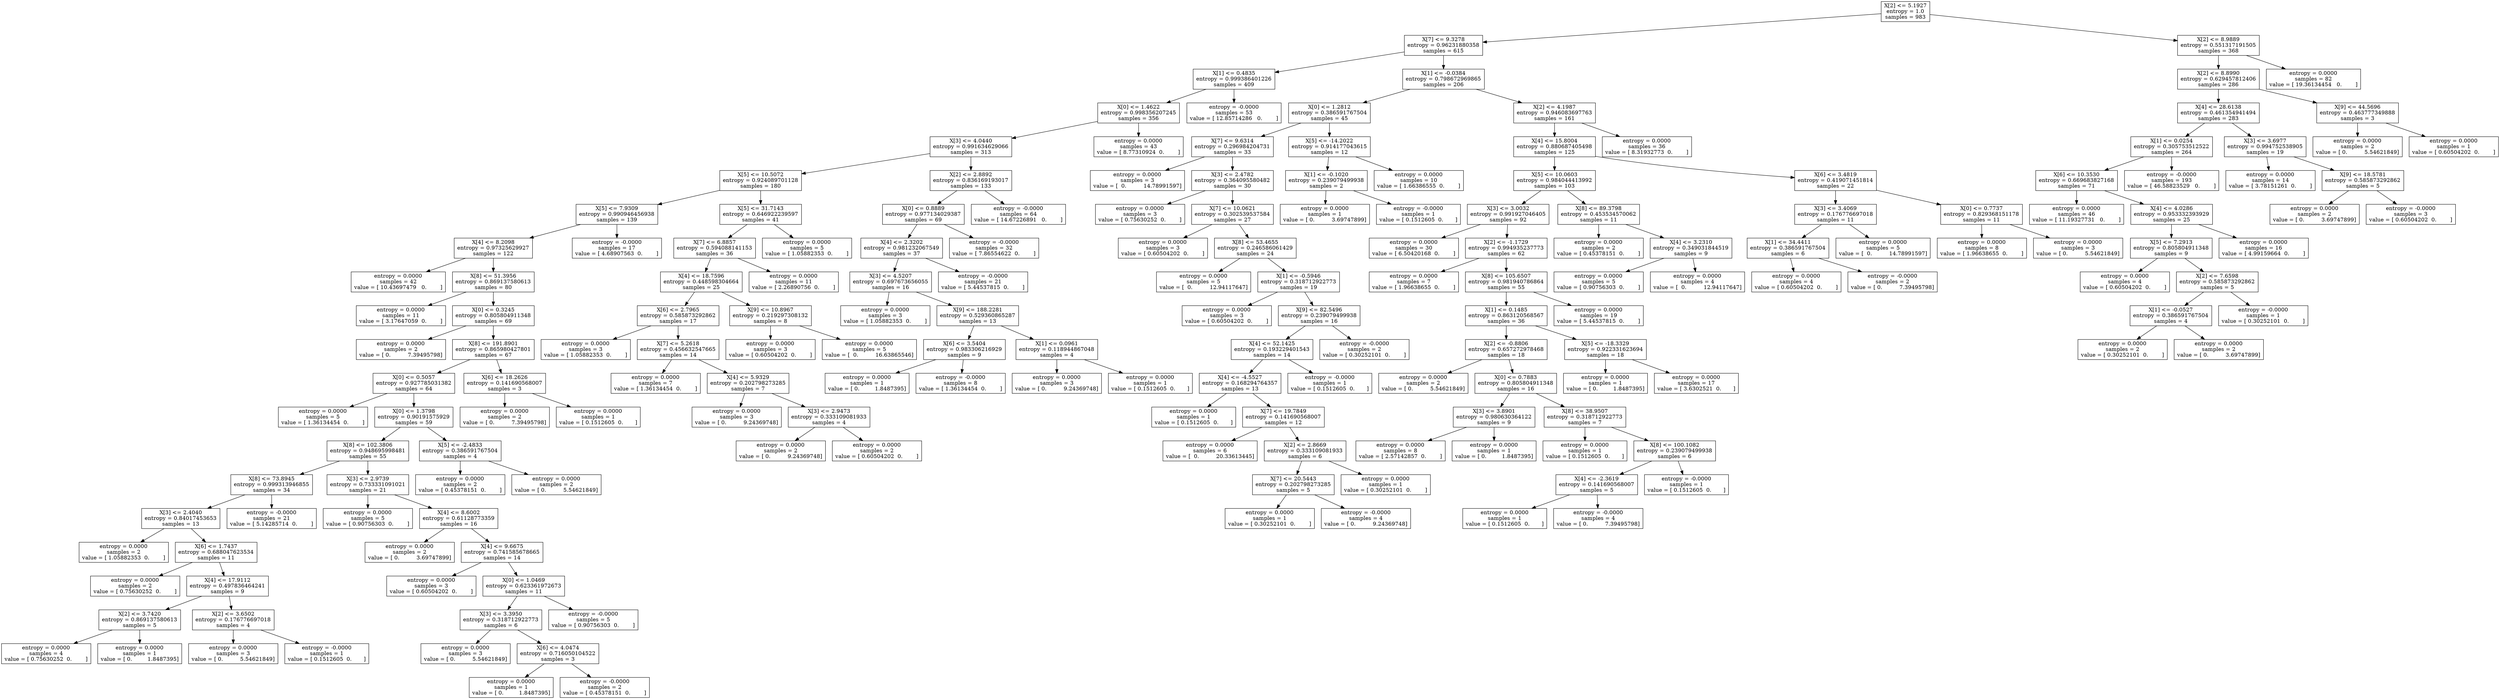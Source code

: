 digraph Tree {
0 [label="X[2] <= 5.1927\nentropy = 1.0\nsamples = 983", shape="box"] ;
1 [label="X[7] <= 9.3278\nentropy = 0.96231880358\nsamples = 615", shape="box"] ;
0 -> 1 ;
2 [label="X[1] <= 0.4835\nentropy = 0.999386401226\nsamples = 409", shape="box"] ;
1 -> 2 ;
3 [label="X[0] <= 1.4622\nentropy = 0.998356207245\nsamples = 356", shape="box"] ;
2 -> 3 ;
4 [label="X[3] <= 4.0440\nentropy = 0.991634629066\nsamples = 313", shape="box"] ;
3 -> 4 ;
5 [label="X[5] <= 10.5072\nentropy = 0.924089701128\nsamples = 180", shape="box"] ;
4 -> 5 ;
6 [label="X[5] <= 7.9309\nentropy = 0.990946456938\nsamples = 139", shape="box"] ;
5 -> 6 ;
7 [label="X[4] <= 8.2098\nentropy = 0.97325629927\nsamples = 122", shape="box"] ;
6 -> 7 ;
8 [label="entropy = 0.0000\nsamples = 42\nvalue = [ 10.43697479   0.        ]", shape="box"] ;
7 -> 8 ;
9 [label="X[8] <= 51.3956\nentropy = 0.869137580613\nsamples = 80", shape="box"] ;
7 -> 9 ;
10 [label="entropy = 0.0000\nsamples = 11\nvalue = [ 3.17647059  0.        ]", shape="box"] ;
9 -> 10 ;
11 [label="X[0] <= 0.3245\nentropy = 0.805804911348\nsamples = 69", shape="box"] ;
9 -> 11 ;
12 [label="entropy = 0.0000\nsamples = 2\nvalue = [ 0.          7.39495798]", shape="box"] ;
11 -> 12 ;
13 [label="X[8] <= 191.8901\nentropy = 0.865980427801\nsamples = 67", shape="box"] ;
11 -> 13 ;
14 [label="X[0] <= 0.5057\nentropy = 0.927785031382\nsamples = 64", shape="box"] ;
13 -> 14 ;
15 [label="entropy = 0.0000\nsamples = 5\nvalue = [ 1.36134454  0.        ]", shape="box"] ;
14 -> 15 ;
16 [label="X[0] <= 1.3798\nentropy = 0.90191575929\nsamples = 59", shape="box"] ;
14 -> 16 ;
17 [label="X[8] <= 102.3806\nentropy = 0.948695998481\nsamples = 55", shape="box"] ;
16 -> 17 ;
18 [label="X[8] <= 73.8945\nentropy = 0.999313946855\nsamples = 34", shape="box"] ;
17 -> 18 ;
19 [label="X[3] <= 2.4040\nentropy = 0.84017453653\nsamples = 13", shape="box"] ;
18 -> 19 ;
20 [label="entropy = 0.0000\nsamples = 2\nvalue = [ 1.05882353  0.        ]", shape="box"] ;
19 -> 20 ;
21 [label="X[6] <= 1.7437\nentropy = 0.688047623534\nsamples = 11", shape="box"] ;
19 -> 21 ;
22 [label="entropy = 0.0000\nsamples = 2\nvalue = [ 0.75630252  0.        ]", shape="box"] ;
21 -> 22 ;
23 [label="X[4] <= 17.9112\nentropy = 0.497836464241\nsamples = 9", shape="box"] ;
21 -> 23 ;
24 [label="X[2] <= 3.7420\nentropy = 0.869137580613\nsamples = 5", shape="box"] ;
23 -> 24 ;
25 [label="entropy = 0.0000\nsamples = 4\nvalue = [ 0.75630252  0.        ]", shape="box"] ;
24 -> 25 ;
26 [label="entropy = 0.0000\nsamples = 1\nvalue = [ 0.         1.8487395]", shape="box"] ;
24 -> 26 ;
27 [label="X[2] <= 3.6502\nentropy = 0.176776697018\nsamples = 4", shape="box"] ;
23 -> 27 ;
28 [label="entropy = 0.0000\nsamples = 3\nvalue = [ 0.          5.54621849]", shape="box"] ;
27 -> 28 ;
29 [label="entropy = -0.0000\nsamples = 1\nvalue = [ 0.1512605  0.       ]", shape="box"] ;
27 -> 29 ;
30 [label="entropy = -0.0000\nsamples = 21\nvalue = [ 5.14285714  0.        ]", shape="box"] ;
18 -> 30 ;
31 [label="X[3] <= 2.9739\nentropy = 0.733331091021\nsamples = 21", shape="box"] ;
17 -> 31 ;
32 [label="entropy = 0.0000\nsamples = 5\nvalue = [ 0.90756303  0.        ]", shape="box"] ;
31 -> 32 ;
33 [label="X[4] <= 8.6002\nentropy = 0.61128773359\nsamples = 16", shape="box"] ;
31 -> 33 ;
34 [label="entropy = 0.0000\nsamples = 2\nvalue = [ 0.          3.69747899]", shape="box"] ;
33 -> 34 ;
35 [label="X[4] <= 9.6675\nentropy = 0.741585678665\nsamples = 14", shape="box"] ;
33 -> 35 ;
36 [label="entropy = 0.0000\nsamples = 3\nvalue = [ 0.60504202  0.        ]", shape="box"] ;
35 -> 36 ;
37 [label="X[0] <= 1.0469\nentropy = 0.623361972673\nsamples = 11", shape="box"] ;
35 -> 37 ;
38 [label="X[3] <= 3.3950\nentropy = 0.318712922773\nsamples = 6", shape="box"] ;
37 -> 38 ;
39 [label="entropy = 0.0000\nsamples = 3\nvalue = [ 0.          5.54621849]", shape="box"] ;
38 -> 39 ;
40 [label="X[6] <= 4.0474\nentropy = 0.716050104522\nsamples = 3", shape="box"] ;
38 -> 40 ;
41 [label="entropy = 0.0000\nsamples = 1\nvalue = [ 0.         1.8487395]", shape="box"] ;
40 -> 41 ;
42 [label="entropy = -0.0000\nsamples = 2\nvalue = [ 0.45378151  0.        ]", shape="box"] ;
40 -> 42 ;
43 [label="entropy = -0.0000\nsamples = 5\nvalue = [ 0.90756303  0.        ]", shape="box"] ;
37 -> 43 ;
44 [label="X[5] <= -2.4833\nentropy = 0.386591767504\nsamples = 4", shape="box"] ;
16 -> 44 ;
45 [label="entropy = 0.0000\nsamples = 2\nvalue = [ 0.45378151  0.        ]", shape="box"] ;
44 -> 45 ;
46 [label="entropy = 0.0000\nsamples = 2\nvalue = [ 0.          5.54621849]", shape="box"] ;
44 -> 46 ;
47 [label="X[6] <= 18.2626\nentropy = 0.141690568007\nsamples = 3", shape="box"] ;
13 -> 47 ;
48 [label="entropy = 0.0000\nsamples = 2\nvalue = [ 0.          7.39495798]", shape="box"] ;
47 -> 48 ;
49 [label="entropy = 0.0000\nsamples = 1\nvalue = [ 0.1512605  0.       ]", shape="box"] ;
47 -> 49 ;
50 [label="entropy = -0.0000\nsamples = 17\nvalue = [ 4.68907563  0.        ]", shape="box"] ;
6 -> 50 ;
51 [label="X[5] <= 31.7143\nentropy = 0.646922239597\nsamples = 41", shape="box"] ;
5 -> 51 ;
52 [label="X[7] <= 6.8857\nentropy = 0.594088141153\nsamples = 36", shape="box"] ;
51 -> 52 ;
53 [label="X[4] <= 18.7596\nentropy = 0.448598304664\nsamples = 25", shape="box"] ;
52 -> 53 ;
54 [label="X[6] <= 2.7965\nentropy = 0.585873292862\nsamples = 17", shape="box"] ;
53 -> 54 ;
55 [label="entropy = 0.0000\nsamples = 3\nvalue = [ 1.05882353  0.        ]", shape="box"] ;
54 -> 55 ;
56 [label="X[7] <= 5.2618\nentropy = 0.456632547665\nsamples = 14", shape="box"] ;
54 -> 56 ;
57 [label="entropy = 0.0000\nsamples = 7\nvalue = [ 1.36134454  0.        ]", shape="box"] ;
56 -> 57 ;
58 [label="X[4] <= 5.9329\nentropy = 0.202798273285\nsamples = 7", shape="box"] ;
56 -> 58 ;
59 [label="entropy = 0.0000\nsamples = 3\nvalue = [ 0.          9.24369748]", shape="box"] ;
58 -> 59 ;
60 [label="X[3] <= 2.9473\nentropy = 0.333109081933\nsamples = 4", shape="box"] ;
58 -> 60 ;
61 [label="entropy = 0.0000\nsamples = 2\nvalue = [ 0.          9.24369748]", shape="box"] ;
60 -> 61 ;
62 [label="entropy = 0.0000\nsamples = 2\nvalue = [ 0.60504202  0.        ]", shape="box"] ;
60 -> 62 ;
63 [label="X[9] <= 10.8967\nentropy = 0.219297308132\nsamples = 8", shape="box"] ;
53 -> 63 ;
64 [label="entropy = 0.0000\nsamples = 3\nvalue = [ 0.60504202  0.        ]", shape="box"] ;
63 -> 64 ;
65 [label="entropy = 0.0000\nsamples = 5\nvalue = [  0.          16.63865546]", shape="box"] ;
63 -> 65 ;
66 [label="entropy = 0.0000\nsamples = 11\nvalue = [ 2.26890756  0.        ]", shape="box"] ;
52 -> 66 ;
67 [label="entropy = 0.0000\nsamples = 5\nvalue = [ 1.05882353  0.        ]", shape="box"] ;
51 -> 67 ;
68 [label="X[2] <= 2.8892\nentropy = 0.836169193017\nsamples = 133", shape="box"] ;
4 -> 68 ;
69 [label="X[0] <= 0.8889\nentropy = 0.977134029387\nsamples = 69", shape="box"] ;
68 -> 69 ;
70 [label="X[4] <= 2.3202\nentropy = 0.981232067549\nsamples = 37", shape="box"] ;
69 -> 70 ;
71 [label="X[3] <= 4.5207\nentropy = 0.697673656055\nsamples = 16", shape="box"] ;
70 -> 71 ;
72 [label="entropy = 0.0000\nsamples = 3\nvalue = [ 1.05882353  0.        ]", shape="box"] ;
71 -> 72 ;
73 [label="X[9] <= 188.2281\nentropy = 0.529360865287\nsamples = 13", shape="box"] ;
71 -> 73 ;
74 [label="X[6] <= 3.5404\nentropy = 0.983306216929\nsamples = 9", shape="box"] ;
73 -> 74 ;
75 [label="entropy = 0.0000\nsamples = 1\nvalue = [ 0.         1.8487395]", shape="box"] ;
74 -> 75 ;
76 [label="entropy = -0.0000\nsamples = 8\nvalue = [ 1.36134454  0.        ]", shape="box"] ;
74 -> 76 ;
77 [label="X[1] <= 0.0961\nentropy = 0.118944867048\nsamples = 4", shape="box"] ;
73 -> 77 ;
78 [label="entropy = 0.0000\nsamples = 3\nvalue = [ 0.          9.24369748]", shape="box"] ;
77 -> 78 ;
79 [label="entropy = 0.0000\nsamples = 1\nvalue = [ 0.1512605  0.       ]", shape="box"] ;
77 -> 79 ;
80 [label="entropy = -0.0000\nsamples = 21\nvalue = [ 5.44537815  0.        ]", shape="box"] ;
70 -> 80 ;
81 [label="entropy = -0.0000\nsamples = 32\nvalue = [ 7.86554622  0.        ]", shape="box"] ;
69 -> 81 ;
82 [label="entropy = -0.0000\nsamples = 64\nvalue = [ 14.67226891   0.        ]", shape="box"] ;
68 -> 82 ;
83 [label="entropy = 0.0000\nsamples = 43\nvalue = [ 8.77310924  0.        ]", shape="box"] ;
3 -> 83 ;
84 [label="entropy = -0.0000\nsamples = 53\nvalue = [ 12.85714286   0.        ]", shape="box"] ;
2 -> 84 ;
85 [label="X[1] <= -0.0384\nentropy = 0.798672969865\nsamples = 206", shape="box"] ;
1 -> 85 ;
86 [label="X[0] <= 1.2812\nentropy = 0.386591767504\nsamples = 45", shape="box"] ;
85 -> 86 ;
87 [label="X[7] <= 9.6314\nentropy = 0.296984204731\nsamples = 33", shape="box"] ;
86 -> 87 ;
88 [label="entropy = 0.0000\nsamples = 3\nvalue = [  0.          14.78991597]", shape="box"] ;
87 -> 88 ;
89 [label="X[3] <= 2.4782\nentropy = 0.364095580482\nsamples = 30", shape="box"] ;
87 -> 89 ;
90 [label="entropy = 0.0000\nsamples = 3\nvalue = [ 0.75630252  0.        ]", shape="box"] ;
89 -> 90 ;
91 [label="X[7] <= 10.0621\nentropy = 0.302539537584\nsamples = 27", shape="box"] ;
89 -> 91 ;
92 [label="entropy = 0.0000\nsamples = 3\nvalue = [ 0.60504202  0.        ]", shape="box"] ;
91 -> 92 ;
93 [label="X[8] <= 53.4655\nentropy = 0.246586061429\nsamples = 24", shape="box"] ;
91 -> 93 ;
94 [label="entropy = 0.0000\nsamples = 5\nvalue = [  0.          12.94117647]", shape="box"] ;
93 -> 94 ;
95 [label="X[1] <= -0.5946\nentropy = 0.318712922773\nsamples = 19", shape="box"] ;
93 -> 95 ;
96 [label="entropy = 0.0000\nsamples = 3\nvalue = [ 0.60504202  0.        ]", shape="box"] ;
95 -> 96 ;
97 [label="X[9] <= 82.5496\nentropy = 0.239079499938\nsamples = 16", shape="box"] ;
95 -> 97 ;
98 [label="X[4] <= 52.1425\nentropy = 0.193229401543\nsamples = 14", shape="box"] ;
97 -> 98 ;
99 [label="X[4] <= -4.5527\nentropy = 0.168294764357\nsamples = 13", shape="box"] ;
98 -> 99 ;
100 [label="entropy = 0.0000\nsamples = 1\nvalue = [ 0.1512605  0.       ]", shape="box"] ;
99 -> 100 ;
101 [label="X[7] <= 19.7849\nentropy = 0.141690568007\nsamples = 12", shape="box"] ;
99 -> 101 ;
102 [label="entropy = 0.0000\nsamples = 6\nvalue = [  0.          20.33613445]", shape="box"] ;
101 -> 102 ;
103 [label="X[2] <= 2.8669\nentropy = 0.333109081933\nsamples = 6", shape="box"] ;
101 -> 103 ;
104 [label="X[7] <= 20.5443\nentropy = 0.202798273285\nsamples = 5", shape="box"] ;
103 -> 104 ;
105 [label="entropy = 0.0000\nsamples = 1\nvalue = [ 0.30252101  0.        ]", shape="box"] ;
104 -> 105 ;
106 [label="entropy = -0.0000\nsamples = 4\nvalue = [ 0.          9.24369748]", shape="box"] ;
104 -> 106 ;
107 [label="entropy = 0.0000\nsamples = 1\nvalue = [ 0.30252101  0.        ]", shape="box"] ;
103 -> 107 ;
108 [label="entropy = -0.0000\nsamples = 1\nvalue = [ 0.1512605  0.       ]", shape="box"] ;
98 -> 108 ;
109 [label="entropy = -0.0000\nsamples = 2\nvalue = [ 0.30252101  0.        ]", shape="box"] ;
97 -> 109 ;
110 [label="X[5] <= -14.2022\nentropy = 0.914177043615\nsamples = 12", shape="box"] ;
86 -> 110 ;
111 [label="X[1] <= -0.1020\nentropy = 0.239079499938\nsamples = 2", shape="box"] ;
110 -> 111 ;
112 [label="entropy = 0.0000\nsamples = 1\nvalue = [ 0.          3.69747899]", shape="box"] ;
111 -> 112 ;
113 [label="entropy = -0.0000\nsamples = 1\nvalue = [ 0.1512605  0.       ]", shape="box"] ;
111 -> 113 ;
114 [label="entropy = 0.0000\nsamples = 10\nvalue = [ 1.66386555  0.        ]", shape="box"] ;
110 -> 114 ;
115 [label="X[2] <= 4.1987\nentropy = 0.946083697763\nsamples = 161", shape="box"] ;
85 -> 115 ;
116 [label="X[4] <= 15.8004\nentropy = 0.880687405498\nsamples = 125", shape="box"] ;
115 -> 116 ;
117 [label="X[5] <= 10.0603\nentropy = 0.984044413992\nsamples = 103", shape="box"] ;
116 -> 117 ;
118 [label="X[3] <= 3.0032\nentropy = 0.991927046405\nsamples = 92", shape="box"] ;
117 -> 118 ;
119 [label="entropy = 0.0000\nsamples = 30\nvalue = [ 6.50420168  0.        ]", shape="box"] ;
118 -> 119 ;
120 [label="X[2] <= -1.1729\nentropy = 0.994935237773\nsamples = 62", shape="box"] ;
118 -> 120 ;
121 [label="entropy = 0.0000\nsamples = 7\nvalue = [ 1.96638655  0.        ]", shape="box"] ;
120 -> 121 ;
122 [label="X[8] <= 105.6507\nentropy = 0.981940786864\nsamples = 55", shape="box"] ;
120 -> 122 ;
123 [label="X[1] <= 0.1485\nentropy = 0.863120568567\nsamples = 36", shape="box"] ;
122 -> 123 ;
124 [label="X[2] <= -0.8806\nentropy = 0.657272978468\nsamples = 18", shape="box"] ;
123 -> 124 ;
125 [label="entropy = 0.0000\nsamples = 2\nvalue = [ 0.          5.54621849]", shape="box"] ;
124 -> 125 ;
126 [label="X[0] <= 0.7883\nentropy = 0.805804911348\nsamples = 16", shape="box"] ;
124 -> 126 ;
127 [label="X[3] <= 3.8901\nentropy = 0.980630364122\nsamples = 9", shape="box"] ;
126 -> 127 ;
128 [label="entropy = 0.0000\nsamples = 8\nvalue = [ 2.57142857  0.        ]", shape="box"] ;
127 -> 128 ;
129 [label="entropy = 0.0000\nsamples = 1\nvalue = [ 0.         1.8487395]", shape="box"] ;
127 -> 129 ;
130 [label="X[8] <= 38.9507\nentropy = 0.318712922773\nsamples = 7", shape="box"] ;
126 -> 130 ;
131 [label="entropy = 0.0000\nsamples = 1\nvalue = [ 0.1512605  0.       ]", shape="box"] ;
130 -> 131 ;
132 [label="X[8] <= 100.1082\nentropy = 0.239079499938\nsamples = 6", shape="box"] ;
130 -> 132 ;
133 [label="X[4] <= -2.3619\nentropy = 0.141690568007\nsamples = 5", shape="box"] ;
132 -> 133 ;
134 [label="entropy = 0.0000\nsamples = 1\nvalue = [ 0.1512605  0.       ]", shape="box"] ;
133 -> 134 ;
135 [label="entropy = -0.0000\nsamples = 4\nvalue = [ 0.          7.39495798]", shape="box"] ;
133 -> 135 ;
136 [label="entropy = -0.0000\nsamples = 1\nvalue = [ 0.1512605  0.       ]", shape="box"] ;
132 -> 136 ;
137 [label="X[5] <= -18.3329\nentropy = 0.922331623694\nsamples = 18", shape="box"] ;
123 -> 137 ;
138 [label="entropy = 0.0000\nsamples = 1\nvalue = [ 0.         1.8487395]", shape="box"] ;
137 -> 138 ;
139 [label="entropy = 0.0000\nsamples = 17\nvalue = [ 3.6302521  0.       ]", shape="box"] ;
137 -> 139 ;
140 [label="entropy = 0.0000\nsamples = 19\nvalue = [ 5.44537815  0.        ]", shape="box"] ;
122 -> 140 ;
141 [label="X[8] <= 89.3798\nentropy = 0.453534570062\nsamples = 11", shape="box"] ;
117 -> 141 ;
142 [label="entropy = 0.0000\nsamples = 2\nvalue = [ 0.45378151  0.        ]", shape="box"] ;
141 -> 142 ;
143 [label="X[4] <= 3.2310\nentropy = 0.349031844519\nsamples = 9", shape="box"] ;
141 -> 143 ;
144 [label="entropy = 0.0000\nsamples = 5\nvalue = [ 0.90756303  0.        ]", shape="box"] ;
143 -> 144 ;
145 [label="entropy = 0.0000\nsamples = 4\nvalue = [  0.          12.94117647]", shape="box"] ;
143 -> 145 ;
146 [label="X[6] <= 3.4819\nentropy = 0.419071451814\nsamples = 22", shape="box"] ;
116 -> 146 ;
147 [label="X[3] <= 3.4069\nentropy = 0.176776697018\nsamples = 11", shape="box"] ;
146 -> 147 ;
148 [label="X[1] <= 34.4411\nentropy = 0.386591767504\nsamples = 6", shape="box"] ;
147 -> 148 ;
149 [label="entropy = 0.0000\nsamples = 4\nvalue = [ 0.60504202  0.        ]", shape="box"] ;
148 -> 149 ;
150 [label="entropy = -0.0000\nsamples = 2\nvalue = [ 0.          7.39495798]", shape="box"] ;
148 -> 150 ;
151 [label="entropy = 0.0000\nsamples = 5\nvalue = [  0.          14.78991597]", shape="box"] ;
147 -> 151 ;
152 [label="X[0] <= 0.7737\nentropy = 0.829368151178\nsamples = 11", shape="box"] ;
146 -> 152 ;
153 [label="entropy = 0.0000\nsamples = 8\nvalue = [ 1.96638655  0.        ]", shape="box"] ;
152 -> 153 ;
154 [label="entropy = 0.0000\nsamples = 3\nvalue = [ 0.          5.54621849]", shape="box"] ;
152 -> 154 ;
155 [label="entropy = 0.0000\nsamples = 36\nvalue = [ 8.31932773  0.        ]", shape="box"] ;
115 -> 155 ;
156 [label="X[2] <= 8.9889\nentropy = 0.551317191505\nsamples = 368", shape="box"] ;
0 -> 156 ;
157 [label="X[2] <= 8.8990\nentropy = 0.629457812406\nsamples = 286", shape="box"] ;
156 -> 157 ;
158 [label="X[4] <= 28.6138\nentropy = 0.461354941494\nsamples = 283", shape="box"] ;
157 -> 158 ;
159 [label="X[1] <= 0.0254\nentropy = 0.305753512522\nsamples = 264", shape="box"] ;
158 -> 159 ;
160 [label="X[6] <= 10.3530\nentropy = 0.669683827168\nsamples = 71", shape="box"] ;
159 -> 160 ;
161 [label="entropy = 0.0000\nsamples = 46\nvalue = [ 11.19327731   0.        ]", shape="box"] ;
160 -> 161 ;
162 [label="X[4] <= 4.0286\nentropy = 0.953332393929\nsamples = 25", shape="box"] ;
160 -> 162 ;
163 [label="X[5] <= 7.2913\nentropy = 0.805804911348\nsamples = 9", shape="box"] ;
162 -> 163 ;
164 [label="entropy = 0.0000\nsamples = 4\nvalue = [ 0.60504202  0.        ]", shape="box"] ;
163 -> 164 ;
165 [label="X[2] <= 7.6598\nentropy = 0.585873292862\nsamples = 5", shape="box"] ;
163 -> 165 ;
166 [label="X[1] <= -0.0527\nentropy = 0.386591767504\nsamples = 4", shape="box"] ;
165 -> 166 ;
167 [label="entropy = 0.0000\nsamples = 2\nvalue = [ 0.30252101  0.        ]", shape="box"] ;
166 -> 167 ;
168 [label="entropy = 0.0000\nsamples = 2\nvalue = [ 0.          3.69747899]", shape="box"] ;
166 -> 168 ;
169 [label="entropy = -0.0000\nsamples = 1\nvalue = [ 0.30252101  0.        ]", shape="box"] ;
165 -> 169 ;
170 [label="entropy = 0.0000\nsamples = 16\nvalue = [ 4.99159664  0.        ]", shape="box"] ;
162 -> 170 ;
171 [label="entropy = -0.0000\nsamples = 193\nvalue = [ 46.58823529   0.        ]", shape="box"] ;
159 -> 171 ;
172 [label="X[3] <= 3.6977\nentropy = 0.994752538905\nsamples = 19", shape="box"] ;
158 -> 172 ;
173 [label="entropy = 0.0000\nsamples = 14\nvalue = [ 3.78151261  0.        ]", shape="box"] ;
172 -> 173 ;
174 [label="X[9] <= 18.5781\nentropy = 0.585873292862\nsamples = 5", shape="box"] ;
172 -> 174 ;
175 [label="entropy = 0.0000\nsamples = 2\nvalue = [ 0.          3.69747899]", shape="box"] ;
174 -> 175 ;
176 [label="entropy = -0.0000\nsamples = 3\nvalue = [ 0.60504202  0.        ]", shape="box"] ;
174 -> 176 ;
177 [label="X[9] <= 44.5696\nentropy = 0.463777349888\nsamples = 3", shape="box"] ;
157 -> 177 ;
178 [label="entropy = 0.0000\nsamples = 2\nvalue = [ 0.          5.54621849]", shape="box"] ;
177 -> 178 ;
179 [label="entropy = 0.0000\nsamples = 1\nvalue = [ 0.60504202  0.        ]", shape="box"] ;
177 -> 179 ;
180 [label="entropy = 0.0000\nsamples = 82\nvalue = [ 19.36134454   0.        ]", shape="box"] ;
156 -> 180 ;
}